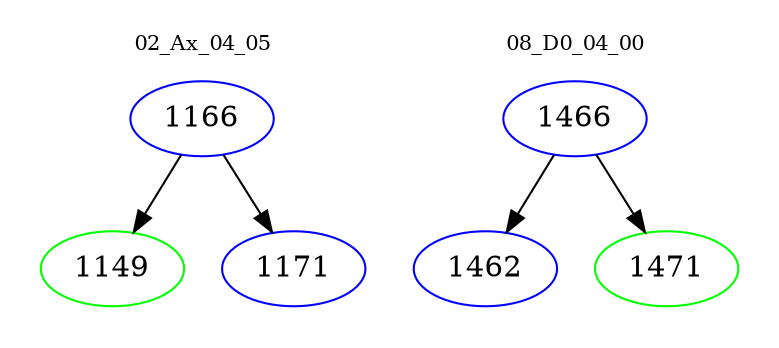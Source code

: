 digraph{
subgraph cluster_0 {
color = white
label = "02_Ax_04_05";
fontsize=10;
T0_1166 [label="1166", color="blue"]
T0_1166 -> T0_1149 [color="black"]
T0_1149 [label="1149", color="green"]
T0_1166 -> T0_1171 [color="black"]
T0_1171 [label="1171", color="blue"]
}
subgraph cluster_1 {
color = white
label = "08_D0_04_00";
fontsize=10;
T1_1466 [label="1466", color="blue"]
T1_1466 -> T1_1462 [color="black"]
T1_1462 [label="1462", color="blue"]
T1_1466 -> T1_1471 [color="black"]
T1_1471 [label="1471", color="green"]
}
}
